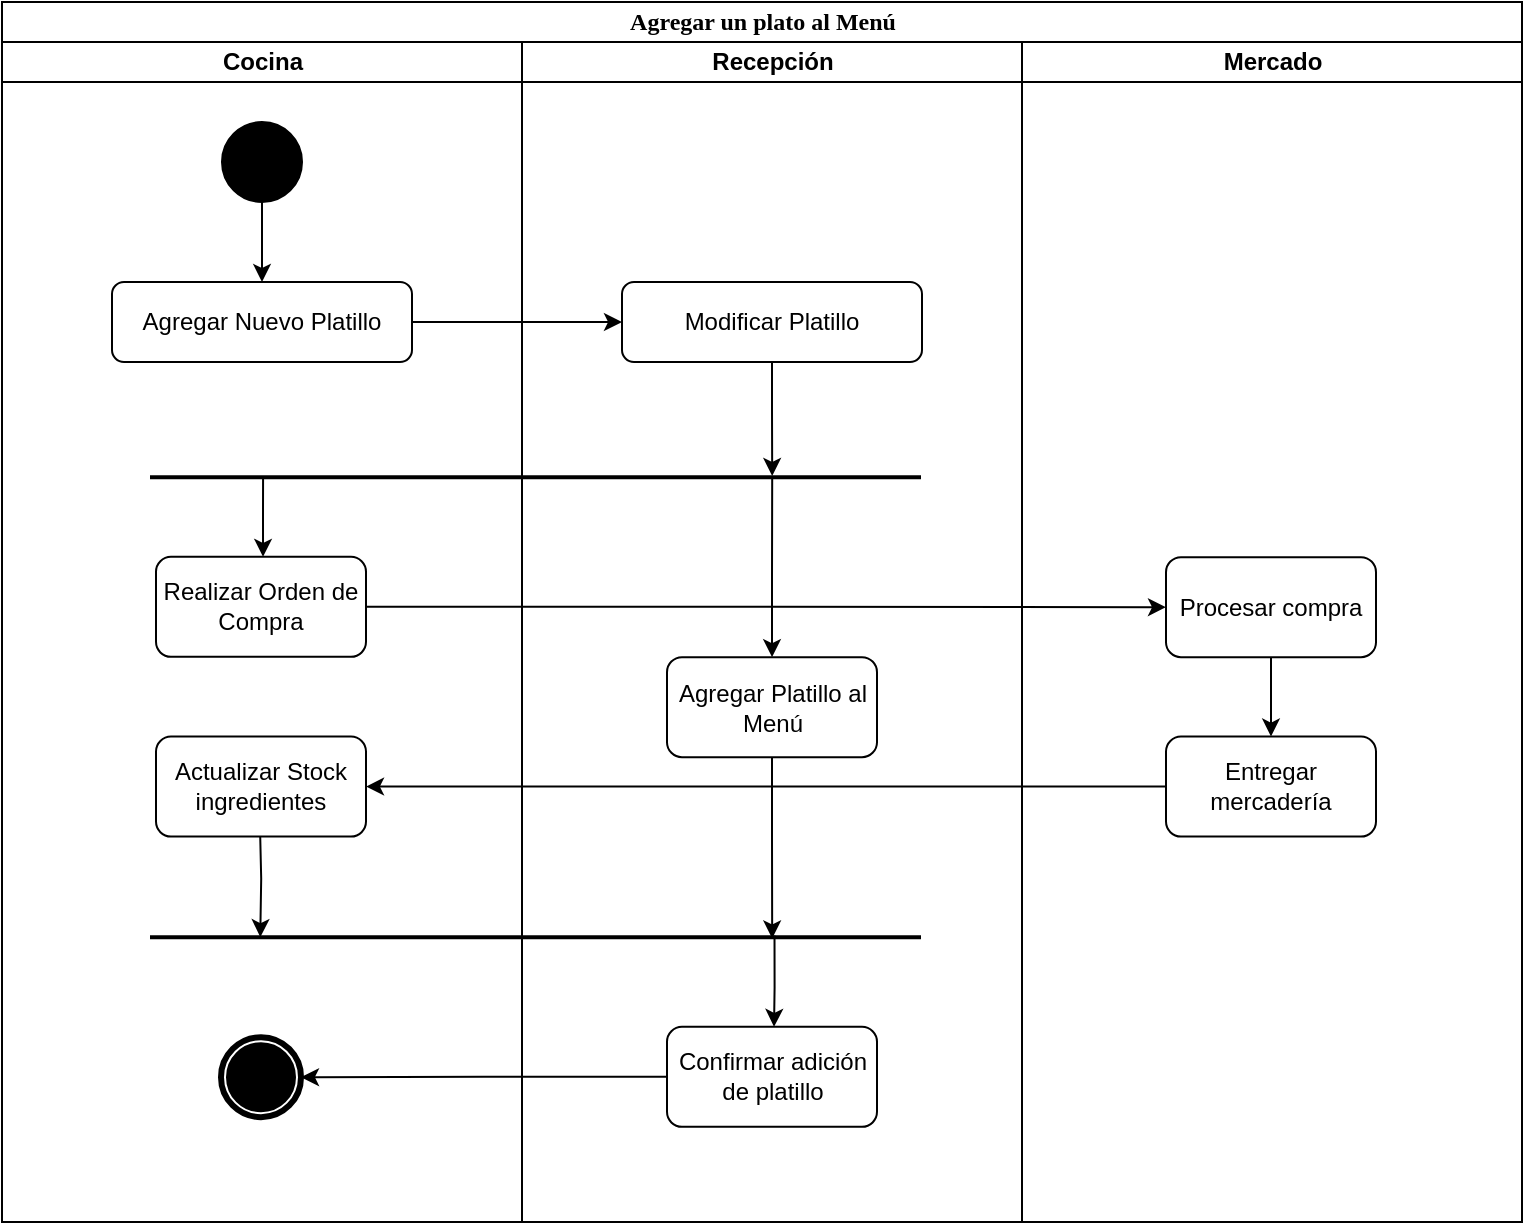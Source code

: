 <mxfile version="13.8.1" type="device"><diagram name="Page-1" id="0783ab3e-0a74-02c8-0abd-f7b4e66b4bec"><mxGraphModel dx="1038" dy="530" grid="1" gridSize="10" guides="1" tooltips="1" connect="1" arrows="1" fold="1" page="1" pageScale="1" pageWidth="850" pageHeight="1100" background="#ffffff" math="0" shadow="0"><root><mxCell id="0"/><mxCell id="1" parent="0"/><mxCell id="1c1d494c118603dd-1" value="Agregar un plato al Menú" style="swimlane;html=1;childLayout=stackLayout;startSize=20;rounded=0;shadow=0;comic=0;labelBackgroundColor=none;strokeWidth=1;fontFamily=Verdana;fontSize=12;align=center;" parent="1" vertex="1"><mxGeometry x="40" y="20" width="760" height="610" as="geometry"/></mxCell><mxCell id="1c1d494c118603dd-2" value="Cocina" style="swimlane;html=1;startSize=20;" parent="1c1d494c118603dd-1" vertex="1"><mxGeometry y="20" width="260" height="590" as="geometry"/></mxCell><mxCell id="d5jqTLjSt9vCVc7cnFyr-3" style="edgeStyle=orthogonalEdgeStyle;rounded=0;orthogonalLoop=1;jettySize=auto;html=1;" parent="1c1d494c118603dd-2" source="60571a20871a0731-4" target="d5jqTLjSt9vCVc7cnFyr-1" edge="1"><mxGeometry relative="1" as="geometry"/></mxCell><mxCell id="60571a20871a0731-4" value="" style="ellipse;whiteSpace=wrap;html=1;rounded=0;shadow=0;comic=0;labelBackgroundColor=none;strokeWidth=1;fillColor=#000000;fontFamily=Verdana;fontSize=12;align=center;" parent="1c1d494c118603dd-2" vertex="1"><mxGeometry x="110" y="40" width="40" height="40" as="geometry"/></mxCell><mxCell id="d5jqTLjSt9vCVc7cnFyr-1" value="Agregar Nuevo Platillo" style="rounded=1;whiteSpace=wrap;html=1;" parent="1c1d494c118603dd-2" vertex="1"><mxGeometry x="55" y="120" width="150" height="40" as="geometry"/></mxCell><mxCell id="d5jqTLjSt9vCVc7cnFyr-71" style="edgeStyle=orthogonalEdgeStyle;rounded=0;orthogonalLoop=1;jettySize=auto;html=1;exitX=0.142;exitY=0.507;exitDx=0;exitDy=0;exitPerimeter=0;" parent="1c1d494c118603dd-2" edge="1"><mxGeometry relative="1" as="geometry"><mxPoint x="130.54" y="217.57" as="sourcePoint"/><mxPoint x="130.514" y="257.43" as="targetPoint"/><Array as="points"><mxPoint x="131" y="237.43"/><mxPoint x="131" y="237.43"/></Array></mxGeometry></mxCell><mxCell id="d5jqTLjSt9vCVc7cnFyr-76" style="edgeStyle=orthogonalEdgeStyle;rounded=0;orthogonalLoop=1;jettySize=auto;html=1;exitX=0.142;exitY=0.507;exitDx=0;exitDy=0;exitPerimeter=0;entryX=0.143;entryY=0.5;entryDx=0;entryDy=0;entryPerimeter=0;" parent="1c1d494c118603dd-2" edge="1" target="f1JQheIvfisLczwCyxD1-7"><mxGeometry relative="1" as="geometry"><mxPoint x="129.11" y="397.29" as="sourcePoint"/><mxPoint x="129.084" y="437.15" as="targetPoint"/><Array as="points"/></mxGeometry></mxCell><mxCell id="d5jqTLjSt9vCVc7cnFyr-73" value="Actualizar Stock ingredientes" style="rounded=1;whiteSpace=wrap;html=1;" parent="1c1d494c118603dd-2" vertex="1"><mxGeometry x="77" y="347.29" width="105" height="50" as="geometry"/></mxCell><mxCell id="d5jqTLjSt9vCVc7cnFyr-70" value="Realizar Orden de Compra" style="rounded=1;whiteSpace=wrap;html=1;" parent="1c1d494c118603dd-2" vertex="1"><mxGeometry x="77" y="257.43" width="105" height="50" as="geometry"/></mxCell><mxCell id="d5jqTLjSt9vCVc7cnFyr-82" value="" style="ellipse;html=1;shape=endState;fillColor=#000000;strokeWidth=3;" parent="1c1d494c118603dd-2" vertex="1"><mxGeometry x="109.5" y="497.57" width="40" height="40" as="geometry"/></mxCell><mxCell id="1c1d494c118603dd-3" value="Recepción" style="swimlane;html=1;startSize=20;" parent="1c1d494c118603dd-1" vertex="1"><mxGeometry x="260" y="20" width="250" height="590" as="geometry"/></mxCell><mxCell id="f1JQheIvfisLczwCyxD1-17" style="edgeStyle=orthogonalEdgeStyle;rounded=0;orthogonalLoop=1;jettySize=auto;html=1;entryX=0.807;entryY=0.47;entryDx=0;entryDy=0;entryPerimeter=0;startArrow=none;startFill=0;endArrow=classic;endFill=1;" edge="1" parent="1c1d494c118603dd-3" source="d5jqTLjSt9vCVc7cnFyr-51" target="d5jqTLjSt9vCVc7cnFyr-39"><mxGeometry relative="1" as="geometry"/></mxCell><mxCell id="d5jqTLjSt9vCVc7cnFyr-51" value="Modificar Platillo" style="rounded=1;whiteSpace=wrap;html=1;" parent="1c1d494c118603dd-3" vertex="1"><mxGeometry x="50" y="120" width="150" height="40" as="geometry"/></mxCell><mxCell id="f1JQheIvfisLczwCyxD1-7" value="" style="line;strokeWidth=2;html=1;" vertex="1" parent="1c1d494c118603dd-3"><mxGeometry x="-186" y="437.57" width="385.5" height="20" as="geometry"/></mxCell><mxCell id="d5jqTLjSt9vCVc7cnFyr-39" value="" style="line;strokeWidth=2;html=1;" parent="1c1d494c118603dd-3" vertex="1"><mxGeometry x="-186" y="207.57" width="385.5" height="20" as="geometry"/></mxCell><mxCell id="f1JQheIvfisLczwCyxD1-4" style="edgeStyle=orthogonalEdgeStyle;rounded=0;orthogonalLoop=1;jettySize=auto;html=1;entryX=0.807;entryY=0.5;entryDx=0;entryDy=0;entryPerimeter=0;endArrow=none;endFill=0;startArrow=classic;startFill=1;" edge="1" parent="1c1d494c118603dd-3" source="d5jqTLjSt9vCVc7cnFyr-48" target="d5jqTLjSt9vCVc7cnFyr-39"><mxGeometry relative="1" as="geometry"/></mxCell><mxCell id="d5jqTLjSt9vCVc7cnFyr-78" value="Confirmar adición de platillo" style="rounded=1;whiteSpace=wrap;html=1;" parent="1c1d494c118603dd-3" vertex="1"><mxGeometry x="72.5" y="492.43" width="105" height="50" as="geometry"/></mxCell><mxCell id="d5jqTLjSt9vCVc7cnFyr-79" style="edgeStyle=orthogonalEdgeStyle;rounded=0;orthogonalLoop=1;jettySize=auto;html=1;exitX=0.81;exitY=0.462;exitDx=0;exitDy=0;exitPerimeter=0;" parent="1c1d494c118603dd-3" edge="1" source="f1JQheIvfisLczwCyxD1-7"><mxGeometry relative="1" as="geometry"><mxPoint x="126.04" y="452.57" as="sourcePoint"/><mxPoint x="126.014" y="492.43" as="targetPoint"/><Array as="points"><mxPoint x="126.5" y="472.57"/></Array></mxGeometry></mxCell><mxCell id="f1JQheIvfisLczwCyxD1-10" style="edgeStyle=orthogonalEdgeStyle;rounded=0;orthogonalLoop=1;jettySize=auto;html=1;entryX=0.807;entryY=0.532;entryDx=0;entryDy=0;entryPerimeter=0;startArrow=none;startFill=0;endArrow=classic;endFill=1;" edge="1" parent="1c1d494c118603dd-3" source="d5jqTLjSt9vCVc7cnFyr-48" target="f1JQheIvfisLczwCyxD1-7"><mxGeometry relative="1" as="geometry"/></mxCell><mxCell id="d5jqTLjSt9vCVc7cnFyr-48" value="Agregar Platillo al Menú" style="rounded=1;whiteSpace=wrap;html=1;" parent="1c1d494c118603dd-3" vertex="1"><mxGeometry x="72.5" y="307.57" width="105" height="50" as="geometry"/></mxCell><mxCell id="f1JQheIvfisLczwCyxD1-8" style="edgeStyle=orthogonalEdgeStyle;rounded=0;orthogonalLoop=1;jettySize=auto;html=1;startArrow=none;startFill=0;endArrow=classic;endFill=1;" edge="1" parent="1c1d494c118603dd-1" source="d5jqTLjSt9vCVc7cnFyr-78" target="d5jqTLjSt9vCVc7cnFyr-82"><mxGeometry relative="1" as="geometry"/></mxCell><mxCell id="f1JQheIvfisLczwCyxD1-15" style="edgeStyle=orthogonalEdgeStyle;rounded=0;orthogonalLoop=1;jettySize=auto;html=1;startArrow=none;startFill=0;endArrow=classic;endFill=1;" edge="1" parent="1c1d494c118603dd-1" source="d5jqTLjSt9vCVc7cnFyr-70" target="f1JQheIvfisLczwCyxD1-12"><mxGeometry relative="1" as="geometry"/></mxCell><mxCell id="f1JQheIvfisLczwCyxD1-16" style="edgeStyle=orthogonalEdgeStyle;rounded=0;orthogonalLoop=1;jettySize=auto;html=1;startArrow=none;startFill=0;endArrow=classic;endFill=1;" edge="1" parent="1c1d494c118603dd-1" source="f1JQheIvfisLczwCyxD1-13" target="d5jqTLjSt9vCVc7cnFyr-73"><mxGeometry relative="1" as="geometry"/></mxCell><mxCell id="1c1d494c118603dd-4" value="Mercado" style="swimlane;html=1;startSize=20;" parent="1c1d494c118603dd-1" vertex="1"><mxGeometry x="510" y="20" width="250" height="590" as="geometry"/></mxCell><mxCell id="f1JQheIvfisLczwCyxD1-14" style="edgeStyle=orthogonalEdgeStyle;rounded=0;orthogonalLoop=1;jettySize=auto;html=1;startArrow=none;startFill=0;endArrow=classic;endFill=1;" edge="1" parent="1c1d494c118603dd-4" source="f1JQheIvfisLczwCyxD1-12" target="f1JQheIvfisLczwCyxD1-13"><mxGeometry relative="1" as="geometry"/></mxCell><mxCell id="f1JQheIvfisLczwCyxD1-12" value="Procesar compra" style="rounded=1;whiteSpace=wrap;html=1;" vertex="1" parent="1c1d494c118603dd-4"><mxGeometry x="72" y="257.57" width="105" height="50" as="geometry"/></mxCell><mxCell id="f1JQheIvfisLczwCyxD1-13" value="Entregar mercadería" style="rounded=1;whiteSpace=wrap;html=1;" vertex="1" parent="1c1d494c118603dd-4"><mxGeometry x="72" y="347.29" width="105" height="50" as="geometry"/></mxCell><mxCell id="d5jqTLjSt9vCVc7cnFyr-52" style="edgeStyle=orthogonalEdgeStyle;rounded=0;orthogonalLoop=1;jettySize=auto;html=1;" parent="1c1d494c118603dd-1" source="d5jqTLjSt9vCVc7cnFyr-1" target="d5jqTLjSt9vCVc7cnFyr-51" edge="1"><mxGeometry relative="1" as="geometry"/></mxCell></root></mxGraphModel></diagram></mxfile>